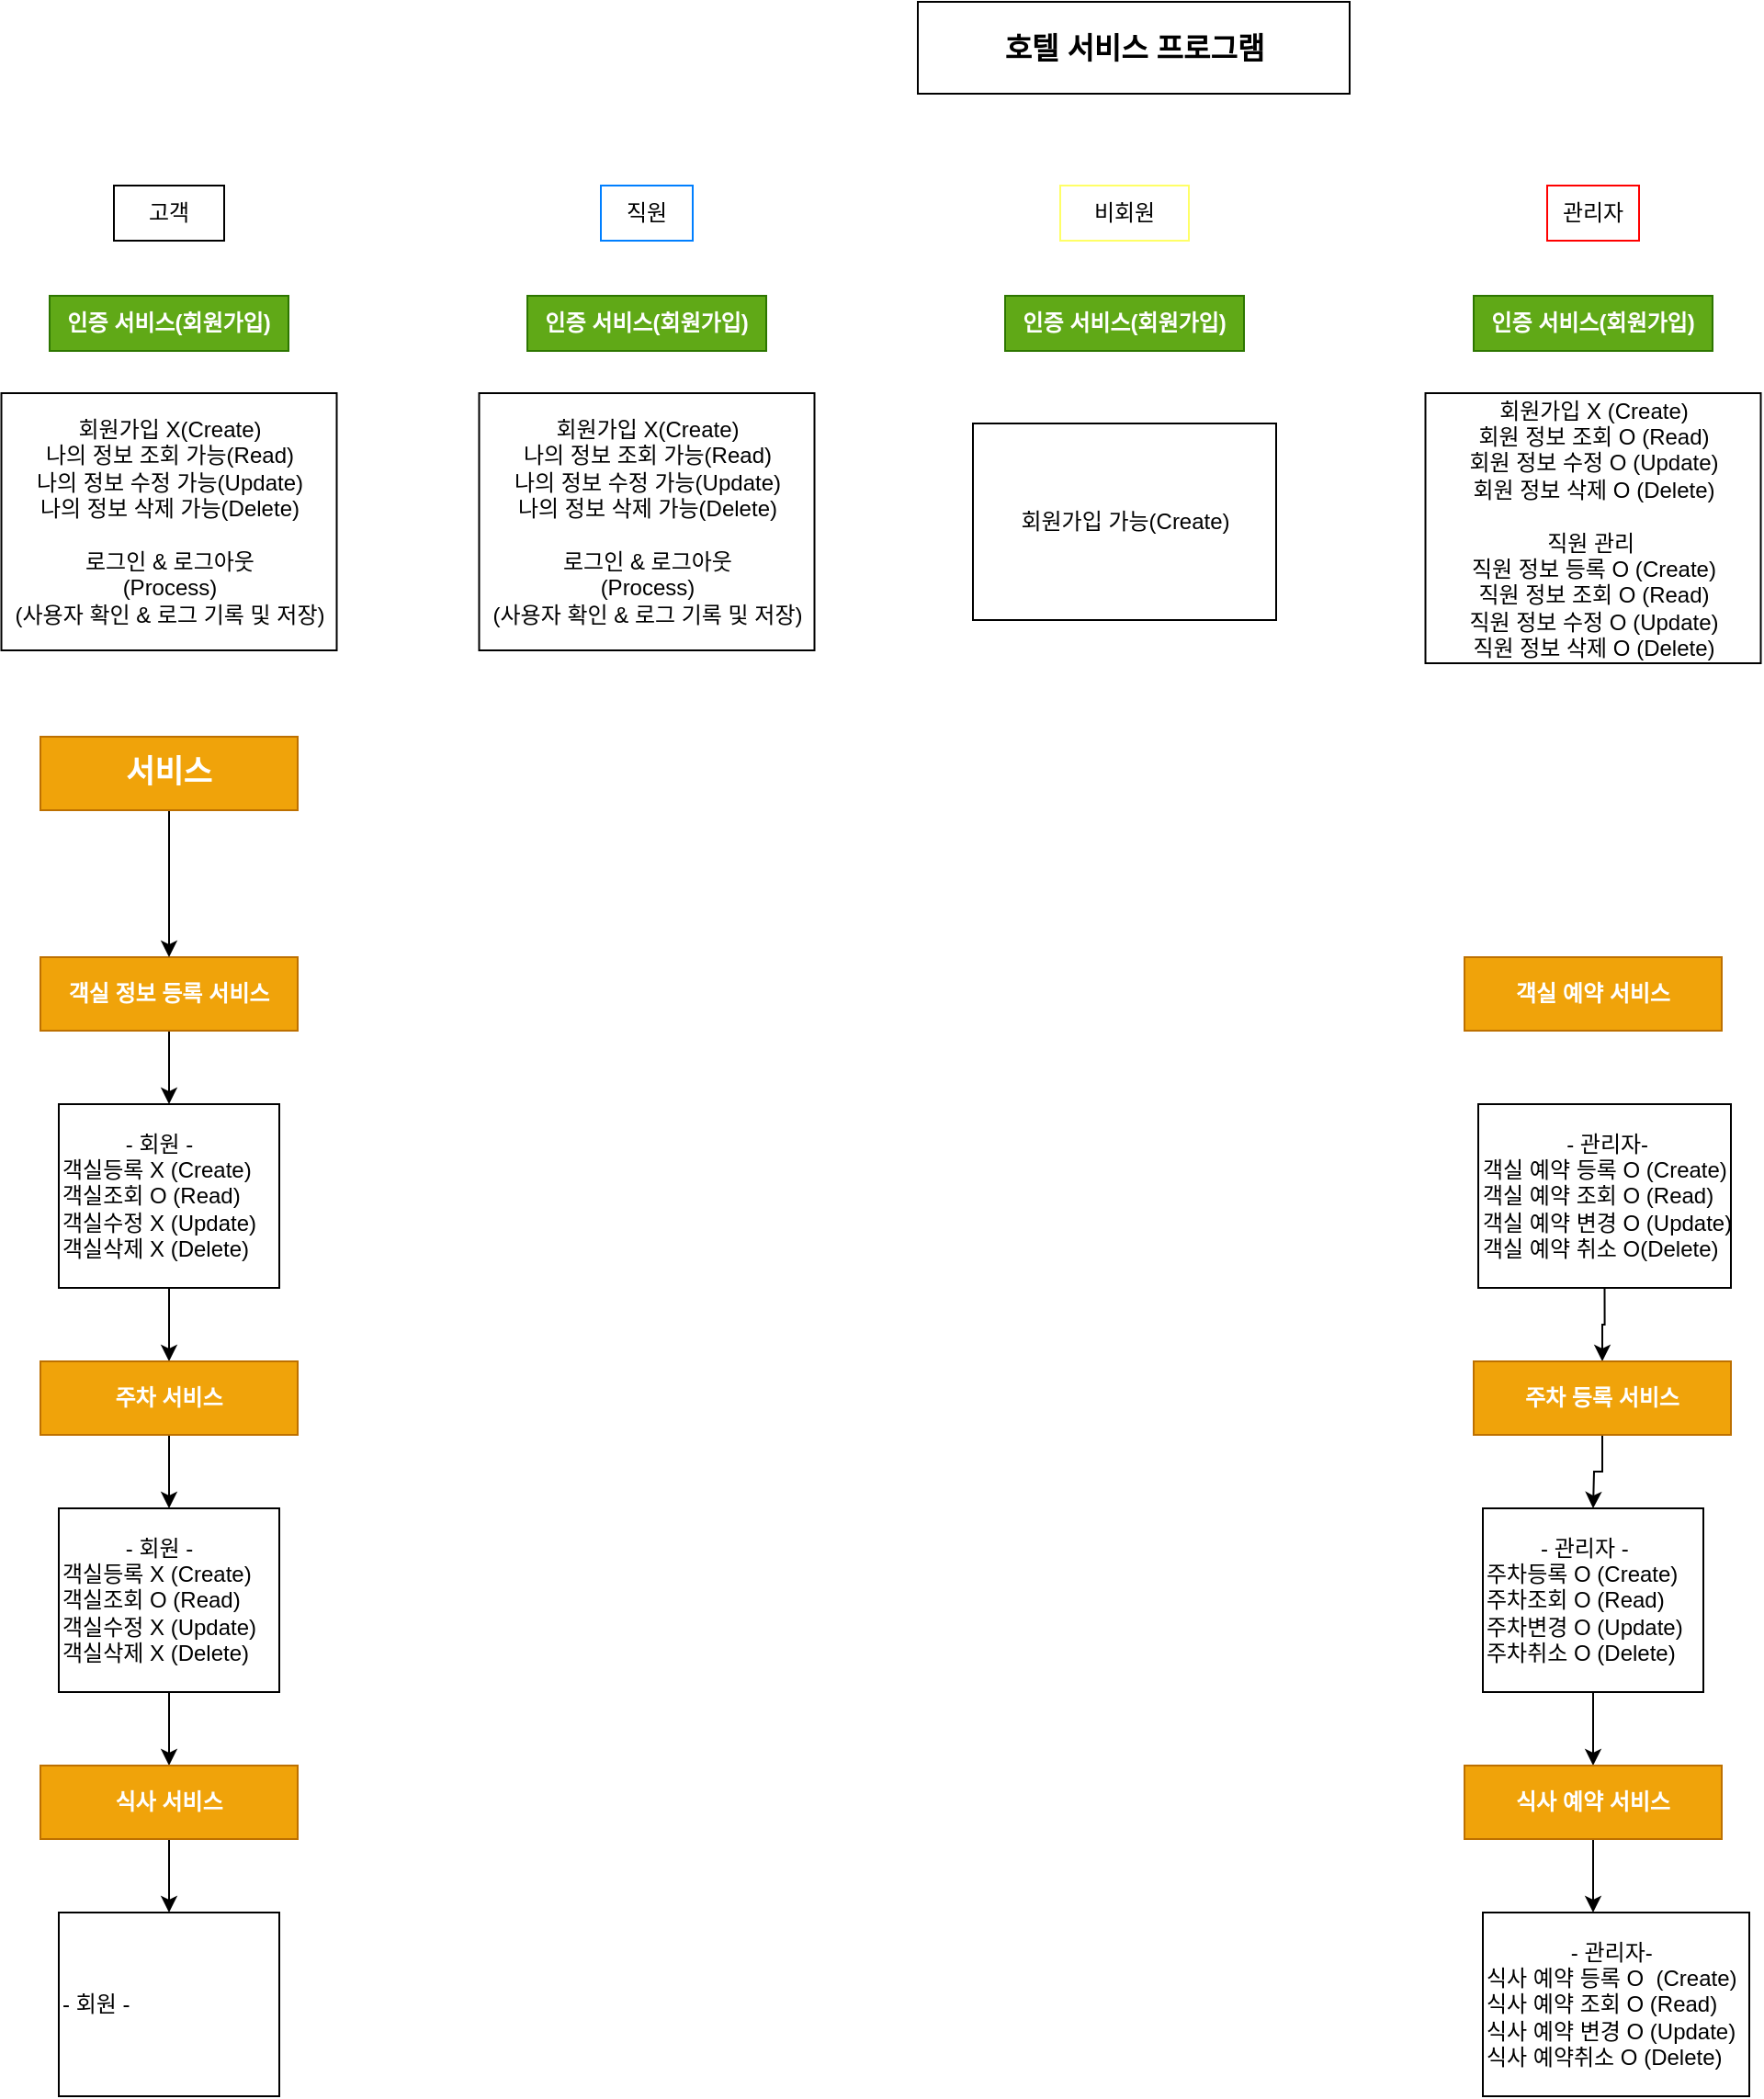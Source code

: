 <mxfile version="27.0.9">
  <diagram name="페이지-1" id="WGSxOdOskkmz9LU9HtEP">
    <mxGraphModel dx="1426" dy="849" grid="1" gridSize="10" guides="1" tooltips="1" connect="1" arrows="1" fold="1" page="1" pageScale="1" pageWidth="827" pageHeight="1169" math="0" shadow="0">
      <root>
        <mxCell id="0" />
        <mxCell id="1" parent="0" />
        <mxCell id="5PLPJtpDU1oJyjAWQgFz-2" value="호텔 서비스 프로그램" style="rounded=0;whiteSpace=wrap;html=1;fontSize=16;fontStyle=1" parent="1" vertex="1">
          <mxGeometry x="517.5" y="40" width="235" height="50" as="geometry" />
        </mxCell>
        <mxCell id="5PLPJtpDU1oJyjAWQgFz-3" value="고객" style="text;html=1;align=center;verticalAlign=middle;whiteSpace=wrap;rounded=0;strokeColor=default;" parent="1" vertex="1">
          <mxGeometry x="80" y="140" width="60" height="30" as="geometry" />
        </mxCell>
        <mxCell id="5PLPJtpDU1oJyjAWQgFz-5" value="직원" style="text;html=1;align=center;verticalAlign=middle;whiteSpace=wrap;rounded=0;strokeColor=#007FFF;" parent="1" vertex="1">
          <mxGeometry x="345" y="140" width="50" height="30" as="geometry" />
        </mxCell>
        <mxCell id="5PLPJtpDU1oJyjAWQgFz-6" value="비회원" style="text;html=1;align=center;verticalAlign=middle;whiteSpace=wrap;rounded=0;strokeColor=#FFFF66;" parent="1" vertex="1">
          <mxGeometry x="595" y="140" width="70" height="30" as="geometry" />
        </mxCell>
        <mxCell id="5PLPJtpDU1oJyjAWQgFz-7" value="관리자" style="text;html=1;align=center;verticalAlign=middle;whiteSpace=wrap;rounded=0;strokeColor=#FF0000;" parent="1" vertex="1">
          <mxGeometry x="860" y="140" width="50" height="30" as="geometry" />
        </mxCell>
        <mxCell id="5PLPJtpDU1oJyjAWQgFz-10" value="인증 서비스(회원가입)" style="text;html=1;align=center;verticalAlign=middle;whiteSpace=wrap;rounded=0;strokeColor=#2D7600;fillColor=#60a917;fontColor=#ffffff;fontStyle=1" parent="1" vertex="1">
          <mxGeometry x="45" y="200" width="130" height="30" as="geometry" />
        </mxCell>
        <mxCell id="5PLPJtpDU1oJyjAWQgFz-24" style="edgeStyle=orthogonalEdgeStyle;rounded=0;orthogonalLoop=1;jettySize=auto;html=1;exitX=0.5;exitY=1;exitDx=0;exitDy=0;entryX=0.5;entryY=0;entryDx=0;entryDy=0;" parent="1" source="5PLPJtpDU1oJyjAWQgFz-11" edge="1">
          <mxGeometry relative="1" as="geometry">
            <mxPoint x="110" y="640.0" as="targetPoint" />
          </mxGeometry>
        </mxCell>
        <mxCell id="5PLPJtpDU1oJyjAWQgFz-11" value="객실 정보 등록 서비스" style="text;html=1;align=center;verticalAlign=middle;whiteSpace=wrap;rounded=0;strokeColor=#BD7000;fillColor=#f0a30a;fontColor=#FFFFFF;fontStyle=1" parent="1" vertex="1">
          <mxGeometry x="40" y="560" width="140" height="40" as="geometry" />
        </mxCell>
        <mxCell id="5PLPJtpDU1oJyjAWQgFz-13" value="인증 서비스(회원가입)" style="text;html=1;align=center;verticalAlign=middle;whiteSpace=wrap;rounded=0;strokeColor=#2D7600;fillColor=#60a917;fontColor=#ffffff;fontStyle=1" parent="1" vertex="1">
          <mxGeometry x="305" y="200" width="130" height="30" as="geometry" />
        </mxCell>
        <mxCell id="5PLPJtpDU1oJyjAWQgFz-16" value="인증 서비스(회원가입)" style="text;html=1;align=center;verticalAlign=middle;whiteSpace=wrap;rounded=0;strokeColor=#2D7600;fillColor=#60a917;fontColor=#ffffff;fontStyle=1" parent="1" vertex="1">
          <mxGeometry x="565" y="200" width="130" height="30" as="geometry" />
        </mxCell>
        <mxCell id="5PLPJtpDU1oJyjAWQgFz-21" value="인증 서비스(회원가입)" style="text;html=1;align=center;verticalAlign=middle;whiteSpace=wrap;rounded=0;strokeColor=#2D7600;fillColor=#60a917;fontColor=#ffffff;fontStyle=1" parent="1" vertex="1">
          <mxGeometry x="820" y="200" width="130" height="30" as="geometry" />
        </mxCell>
        <mxCell id="5PLPJtpDU1oJyjAWQgFz-25" value="회원가입 X(Create)&lt;br&gt;나의 정보 조회 가능(Read)&lt;br&gt;나의 정보 수정 가능(Update)&lt;br&gt;나의 정보 삭제 가능(Delete)&lt;br&gt;&lt;br&gt;로그인 &amp;amp; 로그아웃&lt;br&gt;(Process)&lt;br&gt;(사용자 확인 &amp;amp; 로그 기록 및 저장)" style="text;html=1;align=center;verticalAlign=middle;whiteSpace=wrap;rounded=0;strokeColor=default;" parent="1" vertex="1">
          <mxGeometry x="18.75" y="253" width="182.5" height="140" as="geometry" />
        </mxCell>
        <mxCell id="5PLPJtpDU1oJyjAWQgFz-30" value="회원가입 가능(Create)" style="text;html=1;align=center;verticalAlign=middle;whiteSpace=wrap;rounded=0;strokeColor=default;" parent="1" vertex="1">
          <mxGeometry x="547.5" y="269.5" width="165" height="107" as="geometry" />
        </mxCell>
        <mxCell id="5PLPJtpDU1oJyjAWQgFz-31" value="회원가입 X(Create)&lt;br&gt;나의 정보 조회 가능(Read)&lt;br&gt;나의 정보 수정 가능(Update)&lt;br&gt;나의 정보 삭제 가능(Delete)&lt;br&gt;&lt;br&gt;로그인 &amp;amp; 로그아웃&lt;br&gt;(Process)&lt;br&gt;(사용자 확인 &amp;amp; 로그 기록 및 저장)" style="text;html=1;align=center;verticalAlign=middle;whiteSpace=wrap;rounded=0;strokeColor=default;" parent="1" vertex="1">
          <mxGeometry x="278.75" y="253" width="182.5" height="140" as="geometry" />
        </mxCell>
        <mxCell id="5PLPJtpDU1oJyjAWQgFz-36" value="회원가입 X (Create)&lt;br&gt;회원 정보 조회 O (Read)&lt;br&gt;회원 정보 수정 O (Update)&lt;br&gt;회원 정보 삭제 O (Delete)&lt;br&gt;&lt;br&gt;직원 관리&amp;nbsp;&lt;div&gt;직원 정보 등록 O (&lt;span style=&quot;background-color: transparent; color: light-dark(rgb(0, 0, 0), rgb(255, 255, 255));&quot;&gt;Create&lt;/span&gt;&lt;span style=&quot;background-color: transparent; color: light-dark(rgb(0, 0, 0), rgb(255, 255, 255));&quot;&gt;)&lt;/span&gt;&lt;/div&gt;&lt;div&gt;직원 정보 조회 O (Read)&lt;br&gt;직원 정보 수정 O (Update)&lt;br&gt;직원 정보 삭제 O (Delete)&lt;br&gt;&lt;/div&gt;" style="text;html=1;align=center;verticalAlign=middle;whiteSpace=wrap;rounded=0;strokeColor=default;" parent="1" vertex="1">
          <mxGeometry x="793.75" y="253" width="182.5" height="147" as="geometry" />
        </mxCell>
        <mxCell id="_WWPGWpsmgN-KW0Gxb0J-21" style="edgeStyle=orthogonalEdgeStyle;rounded=0;orthogonalLoop=1;jettySize=auto;html=1;exitX=0.5;exitY=1;exitDx=0;exitDy=0;entryX=0.5;entryY=0;entryDx=0;entryDy=0;" parent="1" source="5PLPJtpDU1oJyjAWQgFz-50" target="_WWPGWpsmgN-KW0Gxb0J-7" edge="1">
          <mxGeometry relative="1" as="geometry" />
        </mxCell>
        <mxCell id="5PLPJtpDU1oJyjAWQgFz-50" value="&lt;div style=&quot;text-align: center;&quot;&gt;&lt;span style=&quot;background-color: transparent; color: light-dark(rgb(0, 0, 0), rgb(255, 255, 255));&quot;&gt;- 회원 -&lt;/span&gt;&lt;/div&gt;객실등록 X (Create)&lt;br&gt;객실조회 O (Read)&lt;br&gt;객실수정 X (Update)&lt;br&gt;객실삭제 X (Delete)" style="text;html=1;align=left;verticalAlign=middle;whiteSpace=wrap;rounded=0;strokeColor=default;" parent="1" vertex="1">
          <mxGeometry x="50" y="640" width="120" height="100" as="geometry" />
        </mxCell>
        <mxCell id="_WWPGWpsmgN-KW0Gxb0J-12" style="edgeStyle=orthogonalEdgeStyle;rounded=0;orthogonalLoop=1;jettySize=auto;html=1;exitX=0.5;exitY=1;exitDx=0;exitDy=0;entryX=0.5;entryY=0;entryDx=0;entryDy=0;" parent="1" source="_WWPGWpsmgN-KW0Gxb0J-5" target="5PLPJtpDU1oJyjAWQgFz-11" edge="1">
          <mxGeometry relative="1" as="geometry" />
        </mxCell>
        <mxCell id="_WWPGWpsmgN-KW0Gxb0J-5" value="서비스" style="text;html=1;align=center;verticalAlign=middle;whiteSpace=wrap;rounded=0;strokeColor=#BD7000;fillColor=#f0a30a;fontColor=#FFFFFF;fontStyle=1;fontSize=17;" parent="1" vertex="1">
          <mxGeometry x="40" y="440" width="140" height="40" as="geometry" />
        </mxCell>
        <mxCell id="_WWPGWpsmgN-KW0Gxb0J-6" style="edgeStyle=orthogonalEdgeStyle;rounded=0;orthogonalLoop=1;jettySize=auto;html=1;exitX=0.5;exitY=1;exitDx=0;exitDy=0;entryX=0.5;entryY=0;entryDx=0;entryDy=0;" parent="1" source="_WWPGWpsmgN-KW0Gxb0J-7" edge="1">
          <mxGeometry relative="1" as="geometry">
            <mxPoint x="110" y="860.0" as="targetPoint" />
          </mxGeometry>
        </mxCell>
        <mxCell id="_WWPGWpsmgN-KW0Gxb0J-7" value="주차 서비스" style="text;html=1;align=center;verticalAlign=middle;whiteSpace=wrap;rounded=0;strokeColor=#BD7000;fillColor=#f0a30a;fontColor=#FFFFFF;fontStyle=1" parent="1" vertex="1">
          <mxGeometry x="40" y="780" width="140" height="40" as="geometry" />
        </mxCell>
        <mxCell id="_WWPGWpsmgN-KW0Gxb0J-22" style="edgeStyle=orthogonalEdgeStyle;rounded=0;orthogonalLoop=1;jettySize=auto;html=1;exitX=0.5;exitY=1;exitDx=0;exitDy=0;entryX=0.5;entryY=0;entryDx=0;entryDy=0;" parent="1" source="_WWPGWpsmgN-KW0Gxb0J-8" target="_WWPGWpsmgN-KW0Gxb0J-17" edge="1">
          <mxGeometry relative="1" as="geometry" />
        </mxCell>
        <mxCell id="_WWPGWpsmgN-KW0Gxb0J-8" value="&lt;div style=&quot;text-align: center;&quot;&gt;&lt;span style=&quot;background-color: transparent; color: light-dark(rgb(0, 0, 0), rgb(255, 255, 255));&quot;&gt;- 회원 -&lt;/span&gt;&lt;/div&gt;객실등록 X (Create)&lt;br&gt;객실조회 O (Read)&lt;br&gt;객실수정 X (Update)&lt;br&gt;객실삭제 X (Delete)" style="text;html=1;align=left;verticalAlign=middle;whiteSpace=wrap;rounded=0;strokeColor=default;" parent="1" vertex="1">
          <mxGeometry x="50" y="860" width="120" height="100" as="geometry" />
        </mxCell>
        <mxCell id="_WWPGWpsmgN-KW0Gxb0J-16" style="edgeStyle=orthogonalEdgeStyle;rounded=0;orthogonalLoop=1;jettySize=auto;html=1;exitX=0.5;exitY=1;exitDx=0;exitDy=0;entryX=0.5;entryY=0;entryDx=0;entryDy=0;" parent="1" source="_WWPGWpsmgN-KW0Gxb0J-17" edge="1">
          <mxGeometry relative="1" as="geometry">
            <mxPoint x="110" y="1080.0" as="targetPoint" />
          </mxGeometry>
        </mxCell>
        <mxCell id="_WWPGWpsmgN-KW0Gxb0J-17" value="식사 서비스" style="text;html=1;align=center;verticalAlign=middle;whiteSpace=wrap;rounded=0;strokeColor=#BD7000;fillColor=#f0a30a;fontColor=#FFFFFF;fontStyle=1" parent="1" vertex="1">
          <mxGeometry x="40" y="1000" width="140" height="40" as="geometry" />
        </mxCell>
        <mxCell id="_WWPGWpsmgN-KW0Gxb0J-18" value="&lt;div style=&quot;text-align: center;&quot;&gt;&lt;span style=&quot;background-color: transparent; color: light-dark(rgb(0, 0, 0), rgb(255, 255, 255));&quot;&gt;- 회원 -&lt;/span&gt;&lt;/div&gt;" style="text;html=1;align=left;verticalAlign=middle;whiteSpace=wrap;rounded=0;strokeColor=default;" parent="1" vertex="1">
          <mxGeometry x="50" y="1080" width="120" height="100" as="geometry" />
        </mxCell>
        <mxCell id="XW8K8bWUHfcmjim6NbhD-4" value="객실 예약 서비스" style="text;html=1;align=center;verticalAlign=middle;whiteSpace=wrap;rounded=0;strokeColor=#BD7000;fillColor=#f0a30a;fontColor=#FFFFFF;fontStyle=1" vertex="1" parent="1">
          <mxGeometry x="815" y="560" width="140" height="40" as="geometry" />
        </mxCell>
        <mxCell id="XW8K8bWUHfcmjim6NbhD-31" style="edgeStyle=orthogonalEdgeStyle;rounded=0;orthogonalLoop=1;jettySize=auto;html=1;exitX=0.5;exitY=1;exitDx=0;exitDy=0;entryX=0.5;entryY=0;entryDx=0;entryDy=0;" edge="1" parent="1" source="XW8K8bWUHfcmjim6NbhD-32" target="XW8K8bWUHfcmjim6NbhD-34">
          <mxGeometry relative="1" as="geometry" />
        </mxCell>
        <mxCell id="XW8K8bWUHfcmjim6NbhD-32" value="&lt;div style=&quot;text-align: center;&quot;&gt;&lt;span style=&quot;background-color: transparent; color: light-dark(rgb(0, 0, 0), rgb(255, 255, 255));&quot;&gt;- 관리자-&lt;/span&gt;&lt;/div&gt;객실 예약 등록 O (Create)&lt;br&gt;객실 예약 조회 O (Read)&lt;br&gt;객실 예약 변경 O (Update)&lt;br&gt;객실 예약 취소 O(Delete)" style="text;html=1;align=left;verticalAlign=middle;whiteSpace=wrap;rounded=0;strokeColor=default;" vertex="1" parent="1">
          <mxGeometry x="822.5" y="640" width="137.5" height="100" as="geometry" />
        </mxCell>
        <mxCell id="XW8K8bWUHfcmjim6NbhD-33" style="edgeStyle=orthogonalEdgeStyle;rounded=0;orthogonalLoop=1;jettySize=auto;html=1;exitX=0.5;exitY=1;exitDx=0;exitDy=0;entryX=0.5;entryY=0;entryDx=0;entryDy=0;" edge="1" parent="1" source="XW8K8bWUHfcmjim6NbhD-34">
          <mxGeometry relative="1" as="geometry">
            <mxPoint x="885" y="860.0" as="targetPoint" />
          </mxGeometry>
        </mxCell>
        <mxCell id="XW8K8bWUHfcmjim6NbhD-34" value="주차 등록 서비스" style="text;html=1;align=center;verticalAlign=middle;whiteSpace=wrap;rounded=0;strokeColor=#BD7000;fillColor=#f0a30a;fontColor=#FFFFFF;fontStyle=1" vertex="1" parent="1">
          <mxGeometry x="820" y="780" width="140" height="40" as="geometry" />
        </mxCell>
        <mxCell id="XW8K8bWUHfcmjim6NbhD-35" style="edgeStyle=orthogonalEdgeStyle;rounded=0;orthogonalLoop=1;jettySize=auto;html=1;exitX=0.5;exitY=1;exitDx=0;exitDy=0;entryX=0.5;entryY=0;entryDx=0;entryDy=0;" edge="1" parent="1" source="XW8K8bWUHfcmjim6NbhD-36" target="XW8K8bWUHfcmjim6NbhD-38">
          <mxGeometry relative="1" as="geometry" />
        </mxCell>
        <mxCell id="XW8K8bWUHfcmjim6NbhD-36" value="&lt;div style=&quot;text-align: center;&quot;&gt;&lt;span style=&quot;background-color: transparent; color: light-dark(rgb(0, 0, 0), rgb(255, 255, 255));&quot;&gt;- 관리자 -&lt;/span&gt;&lt;/div&gt;주차등록 O (Create)&lt;br&gt;주차조회 O (Read)&lt;br&gt;주차변경 O (Update)&lt;br&gt;주차취소 O (Delete)" style="text;html=1;align=left;verticalAlign=middle;whiteSpace=wrap;rounded=0;strokeColor=default;" vertex="1" parent="1">
          <mxGeometry x="825" y="860" width="120" height="100" as="geometry" />
        </mxCell>
        <mxCell id="XW8K8bWUHfcmjim6NbhD-37" style="edgeStyle=orthogonalEdgeStyle;rounded=0;orthogonalLoop=1;jettySize=auto;html=1;exitX=0.5;exitY=1;exitDx=0;exitDy=0;entryX=0.5;entryY=0;entryDx=0;entryDy=0;" edge="1" parent="1" source="XW8K8bWUHfcmjim6NbhD-38">
          <mxGeometry relative="1" as="geometry">
            <mxPoint x="885" y="1080.0" as="targetPoint" />
          </mxGeometry>
        </mxCell>
        <mxCell id="XW8K8bWUHfcmjim6NbhD-38" value="식사 예약 서비스" style="text;html=1;align=center;verticalAlign=middle;whiteSpace=wrap;rounded=0;strokeColor=#BD7000;fillColor=#f0a30a;fontColor=#FFFFFF;fontStyle=1" vertex="1" parent="1">
          <mxGeometry x="815" y="1000" width="140" height="40" as="geometry" />
        </mxCell>
        <mxCell id="XW8K8bWUHfcmjim6NbhD-40" value="&lt;div style=&quot;text-align: center;&quot;&gt;&lt;span style=&quot;background-color: transparent; color: light-dark(rgb(0, 0, 0), rgb(255, 255, 255));&quot;&gt;- 관리자-&lt;/span&gt;&lt;/div&gt;&lt;div style=&quot;text-align: center;&quot;&gt;식사 예약 등록 O&amp;nbsp;&lt;span style=&quot;background-color: transparent; color: light-dark(rgb(0, 0, 0), rgb(255, 255, 255)); text-align: left;&quot;&gt;&amp;nbsp;&lt;/span&gt;&lt;span style=&quot;background-color: transparent; color: light-dark(rgb(0, 0, 0), rgb(255, 255, 255)); text-align: left;&quot;&gt;(Create)&lt;/span&gt;&lt;/div&gt;식사 예약 조회 O (Read)&lt;div&gt;식사 예약 변경 O (Update)&lt;br&gt;식사 예약취소 O (Delete)&lt;/div&gt;" style="text;html=1;align=left;verticalAlign=middle;whiteSpace=wrap;rounded=0;strokeColor=default;" vertex="1" parent="1">
          <mxGeometry x="825" y="1080" width="145" height="100" as="geometry" />
        </mxCell>
      </root>
    </mxGraphModel>
  </diagram>
</mxfile>
